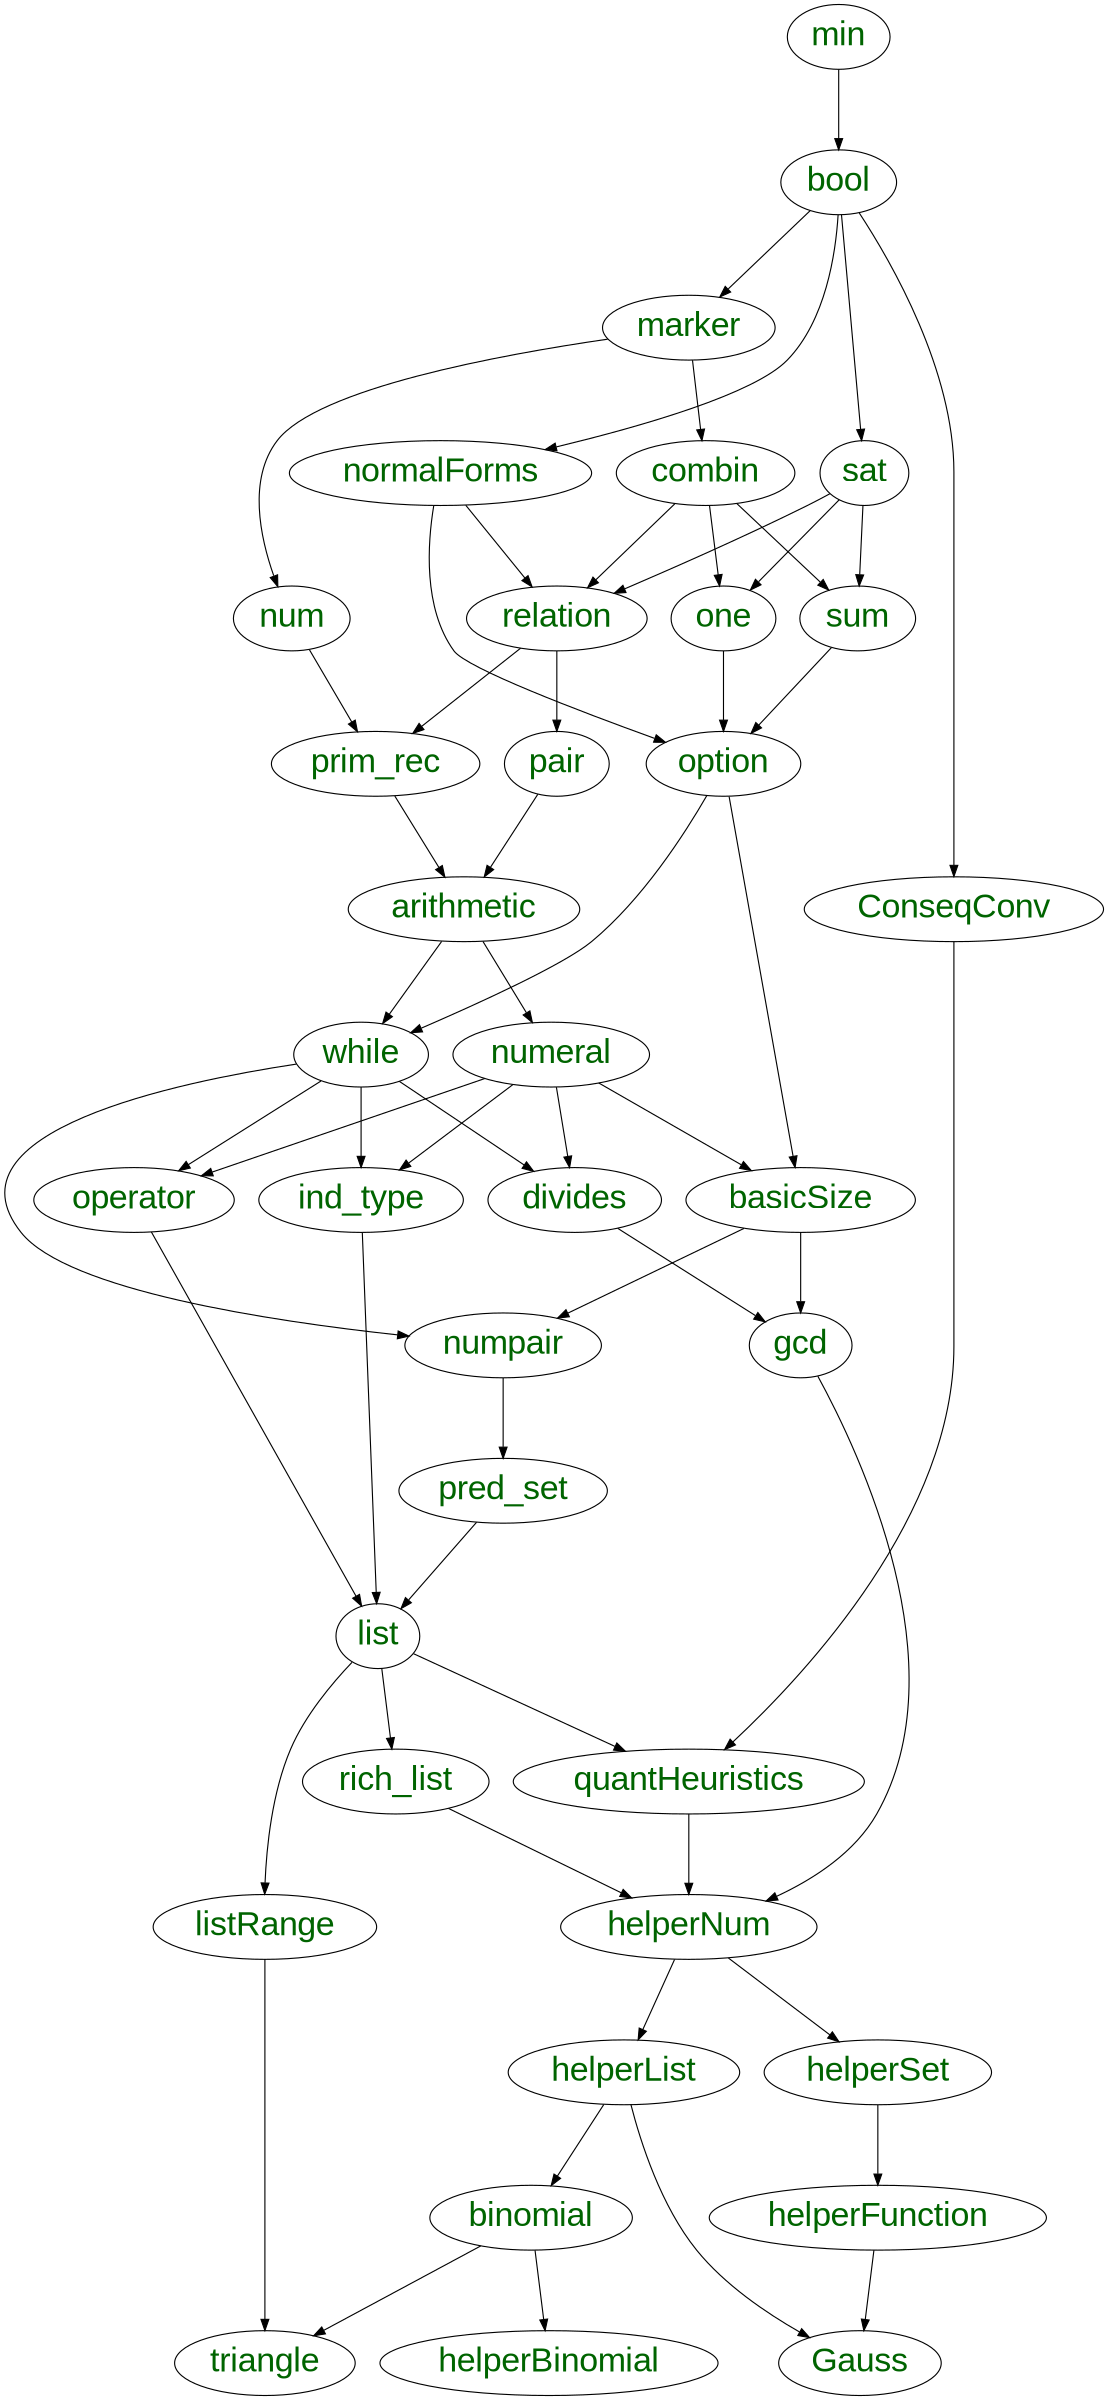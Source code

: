 digraph G {
     ratio = compress
     size = "16,16"
     ranksep = 1.0
     nodesep = 0.30
     node [fontcolor = darkgreen fontsize=30 fontname=Arial]

     helperSet [URL = "helperSetTheory.html"]
     helperFunction [URL = "helperFunctionTheory.html"]
     Gauss [URL = "GaussTheory.html"]
     helperBinomial [URL = "helperBinomialTheory.html"]
     ConseqConv [URL = "ConseqConvTheory.html"]
     quantHeuristics [URL = "quantHeuristicsTheory.html"]
     rich_list [URL = "rich_listTheory.html"]
     divides [URL = "dividesTheory.html"]
     gcd [URL = "gcdTheory.html"]
     helperNum [URL = "helperNumTheory.html"]
     helperList [URL = "helperListTheory.html"]
     binomial [URL = "binomialTheory.html"]
     ind_type [URL = "ind_typeTheory.html"]
     operator [URL = "operatorTheory.html"]
     while [URL = "whileTheory.html"]
     pair [URL = "pairTheory.html"]
     num [URL = "numTheory.html"]
     relation [URL = "relationTheory.html"]
     prim_rec [URL = "prim_recTheory.html"]
     arithmetic [URL = "arithmeticTheory.html"]
     numeral [URL = "numeralTheory.html"]
     normalForms [URL = "normalFormsTheory.html"]
     one [URL = "oneTheory.html"]
     marker [URL = "markerTheory.html"]
     combin [URL = "combinTheory.html"]
     min [URL = "minTheory.html"]
     bool [URL = "boolTheory.html"]
     sat [URL = "satTheory.html"]
     sum [URL = "sumTheory.html"]
     option [URL = "optionTheory.html"]
     basicSize [URL = "basicSizeTheory.html"]
     numpair [URL = "numpairTheory.html"]
     pred_set [URL = "pred_setTheory.html"]
     list [URL = "listTheory.html"]
     listRange [URL = "listRangeTheory.html"]
     triangle [URL = "triangleTheory.html"]

     ConseqConv -> quantHeuristics
     arithmetic -> while
     arithmetic -> numeral
     basicSize -> gcd
     basicSize -> numpair
     binomial -> helperBinomial
     binomial -> triangle
     bool -> ConseqConv
     bool -> normalForms
     bool -> marker
     bool -> sat
     combin -> relation
     combin -> one
     combin -> sum
     divides -> gcd
     gcd -> helperNum
     helperFunction -> Gauss
     helperList -> Gauss
     helperList -> binomial
     helperNum -> helperSet
     helperNum -> helperList
     helperSet -> helperFunction
     ind_type -> list
     list -> quantHeuristics
     list -> rich_list
     list -> listRange
     listRange -> triangle
     marker -> num
     marker -> combin
     min -> bool
     normalForms -> relation
     normalForms -> option
     num -> prim_rec
     numeral -> divides
     numeral -> ind_type
     numeral -> operator
     numeral -> basicSize
     numpair -> pred_set
     one -> option
     operator -> list
     option -> while
     option -> basicSize
     pair -> arithmetic
     pred_set -> list
     prim_rec -> arithmetic
     quantHeuristics -> helperNum
     relation -> pair
     relation -> prim_rec
     rich_list -> helperNum
     sat -> relation
     sat -> one
     sat -> sum
     sum -> option
     while -> divides
     while -> ind_type
     while -> operator
     while -> numpair
}
